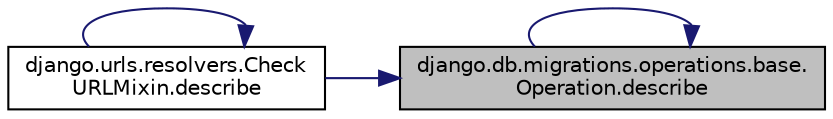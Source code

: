 digraph "django.db.migrations.operations.base.Operation.describe"
{
 // LATEX_PDF_SIZE
  edge [fontname="Helvetica",fontsize="10",labelfontname="Helvetica",labelfontsize="10"];
  node [fontname="Helvetica",fontsize="10",shape=record];
  rankdir="RL";
  Node1 [label="django.db.migrations.operations.base.\lOperation.describe",height=0.2,width=0.4,color="black", fillcolor="grey75", style="filled", fontcolor="black",tooltip=" "];
  Node1 -> Node1 [dir="back",color="midnightblue",fontsize="10",style="solid",fontname="Helvetica"];
  Node1 -> Node2 [dir="back",color="midnightblue",fontsize="10",style="solid",fontname="Helvetica"];
  Node2 [label="django.urls.resolvers.Check\lURLMixin.describe",height=0.2,width=0.4,color="black", fillcolor="white", style="filled",URL="$d4/d00/classdjango_1_1urls_1_1resolvers_1_1_check_u_r_l_mixin.html#a0375c6b46080e1e73757116c242426fc",tooltip=" "];
  Node2 -> Node2 [dir="back",color="midnightblue",fontsize="10",style="solid",fontname="Helvetica"];
}
